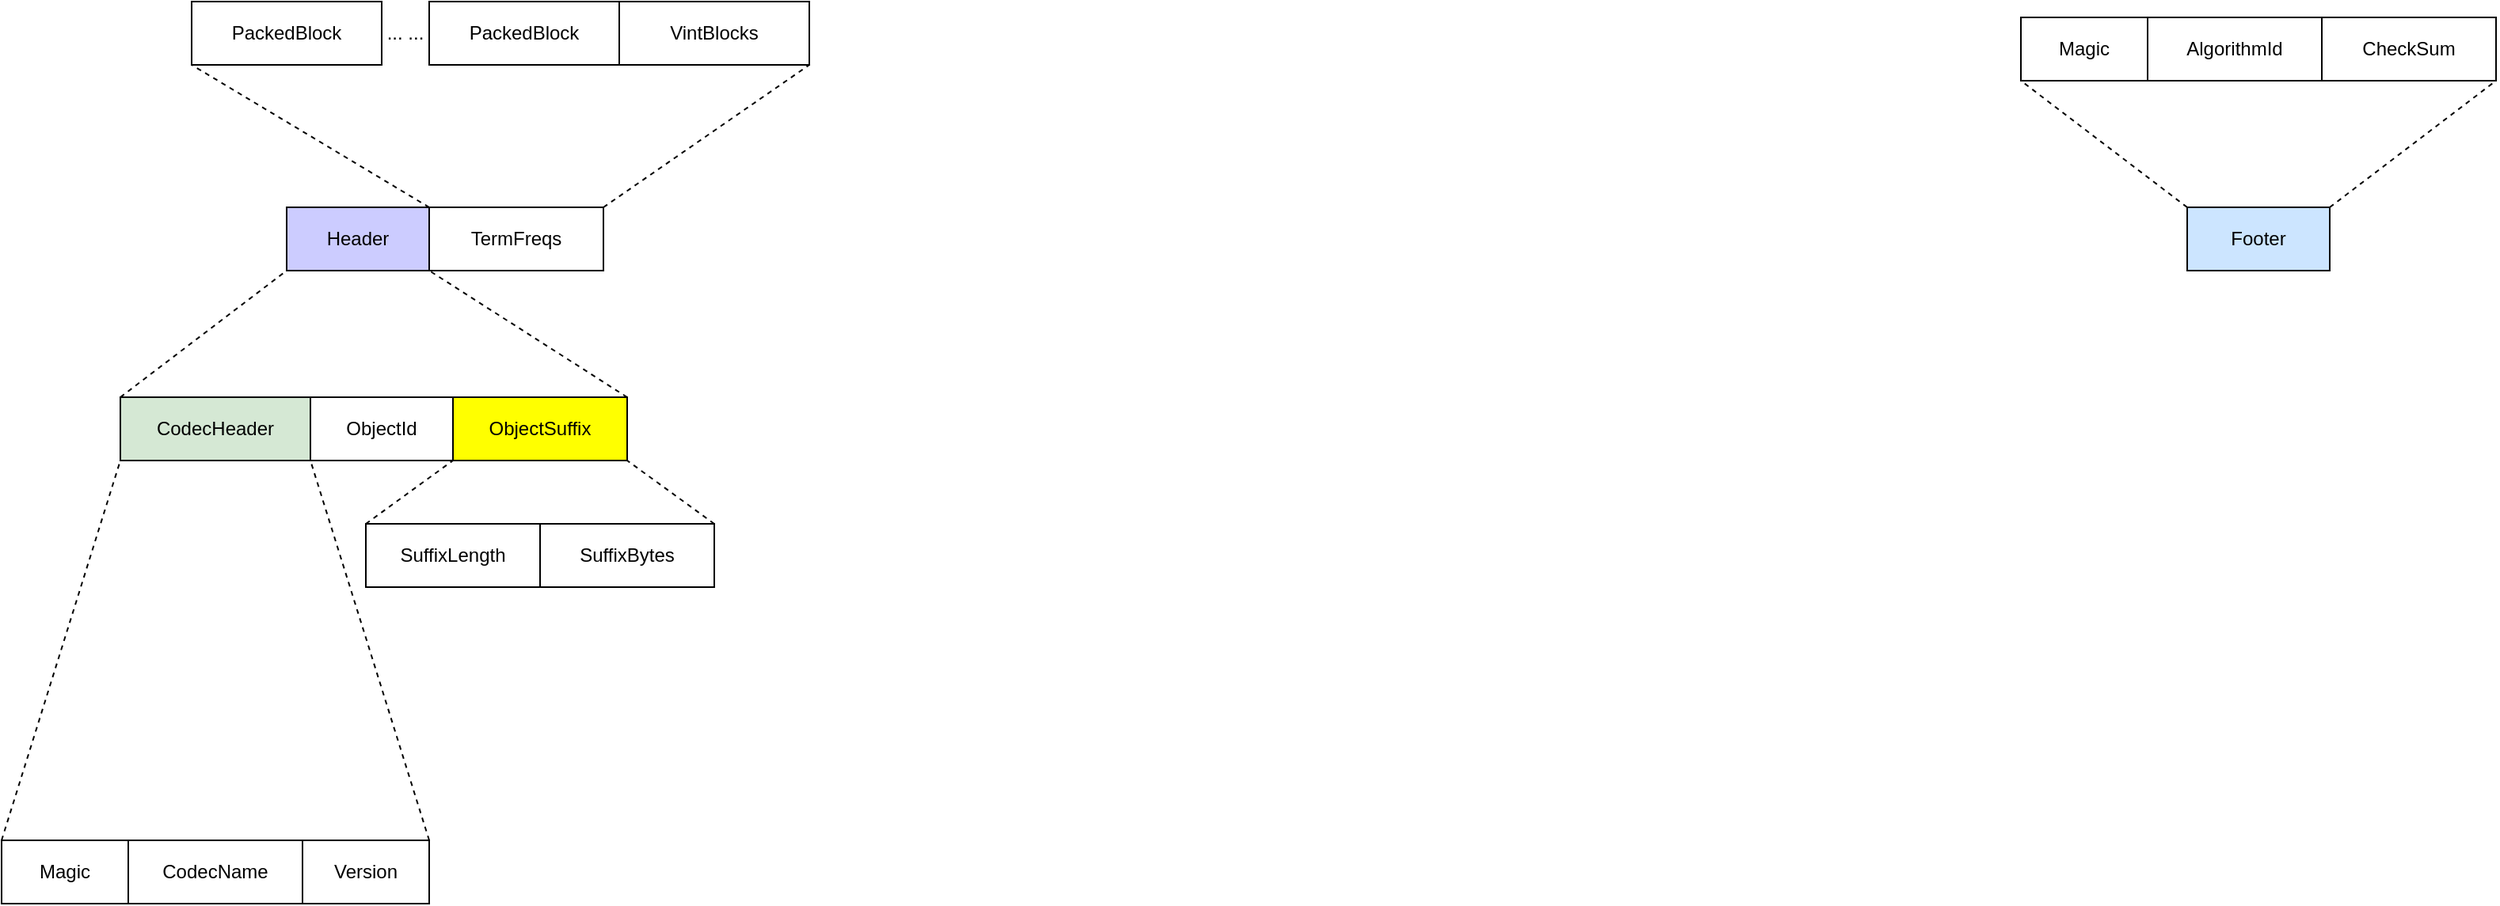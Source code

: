 <mxfile>
    <diagram id="tynNpEkkfoP8TlXZAxO5" name="Page-1">
        <mxGraphModel dx="1026" dy="843" grid="1" gridSize="10" guides="1" tooltips="1" connect="1" arrows="1" fold="1" page="1" pageScale="1" pageWidth="1169" pageHeight="827" math="0" shadow="0">
            <root>
                <mxCell id="0"/>
                <mxCell id="1" parent="0"/>
                <mxCell id="2" value="" style="group" parent="1" vertex="1" connectable="0">
                    <mxGeometry x="1645" y="180" width="300" height="160" as="geometry"/>
                </mxCell>
                <mxCell id="3" value="" style="group" parent="2" vertex="1" connectable="0">
                    <mxGeometry width="300" height="160" as="geometry"/>
                </mxCell>
                <mxCell id="4" value="Footer" style="rounded=0;whiteSpace=wrap;html=1;fillColor=#CCE5FF;" parent="3" vertex="1">
                    <mxGeometry x="105" y="120" width="90" height="40" as="geometry"/>
                </mxCell>
                <mxCell id="5" value="Magic" style="rounded=0;whiteSpace=wrap;html=1;" parent="3" vertex="1">
                    <mxGeometry width="80" height="40" as="geometry"/>
                </mxCell>
                <mxCell id="6" value="AlgorithmId" style="rounded=0;whiteSpace=wrap;html=1;" parent="3" vertex="1">
                    <mxGeometry x="80" width="110" height="40" as="geometry"/>
                </mxCell>
                <mxCell id="7" value="CheckSum" style="rounded=0;whiteSpace=wrap;html=1;" parent="3" vertex="1">
                    <mxGeometry x="190" width="110" height="40" as="geometry"/>
                </mxCell>
                <mxCell id="8" value="" style="endArrow=none;dashed=1;html=1;exitX=0;exitY=0;exitDx=0;exitDy=0;entryX=0;entryY=1;entryDx=0;entryDy=0;" parent="3" source="4" target="5" edge="1">
                    <mxGeometry width="50" height="50" relative="1" as="geometry">
                        <mxPoint x="125" y="70" as="sourcePoint"/>
                        <mxPoint x="175" y="20" as="targetPoint"/>
                    </mxGeometry>
                </mxCell>
                <mxCell id="9" value="" style="endArrow=none;dashed=1;html=1;exitX=1;exitY=0;exitDx=0;exitDy=0;entryX=1;entryY=1;entryDx=0;entryDy=0;" parent="3" source="4" target="7" edge="1">
                    <mxGeometry width="50" height="50" relative="1" as="geometry">
                        <mxPoint x="115" y="130" as="sourcePoint"/>
                        <mxPoint x="10" y="50" as="targetPoint"/>
                    </mxGeometry>
                </mxCell>
                <mxCell id="10" value="" style="group" parent="1" vertex="1" connectable="0">
                    <mxGeometry x="370" y="300" width="450" height="440" as="geometry"/>
                </mxCell>
                <mxCell id="11" value="Header" style="rounded=0;whiteSpace=wrap;html=1;fillColor=#CCCCFF;fontColor=#000000;" parent="10" vertex="1">
                    <mxGeometry x="180" width="90" height="40" as="geometry"/>
                </mxCell>
                <mxCell id="12" value="ObjectId" style="rounded=0;whiteSpace=wrap;html=1;" parent="10" vertex="1">
                    <mxGeometry x="195" y="120" width="90" height="40" as="geometry"/>
                </mxCell>
                <mxCell id="13" value="" style="endArrow=none;dashed=1;html=1;entryX=0;entryY=1;entryDx=0;entryDy=0;exitX=0;exitY=0;exitDx=0;exitDy=0;" parent="10" source="22" target="11" edge="1">
                    <mxGeometry width="50" height="50" relative="1" as="geometry">
                        <mxPoint x="10" y="510" as="sourcePoint"/>
                        <mxPoint x="85" y="290" as="targetPoint"/>
                    </mxGeometry>
                </mxCell>
                <mxCell id="14" value="" style="endArrow=none;dashed=1;html=1;entryX=1;entryY=1;entryDx=0;entryDy=0;exitX=1;exitY=0;exitDx=0;exitDy=0;" parent="10" source="16" target="11" edge="1">
                    <mxGeometry width="50" height="50" relative="1" as="geometry">
                        <mxPoint x="85" y="250" as="sourcePoint"/>
                        <mxPoint x="190" y="35" as="targetPoint"/>
                    </mxGeometry>
                </mxCell>
                <mxCell id="15" value="" style="group" parent="10" vertex="1" connectable="0">
                    <mxGeometry x="230" y="120" width="220" height="120" as="geometry"/>
                </mxCell>
                <mxCell id="16" value="ObjectSuffix" style="rounded=0;whiteSpace=wrap;html=1;fillColor=#FFFF00;fontColor=#000000;" parent="15" vertex="1">
                    <mxGeometry x="55" width="110" height="40" as="geometry"/>
                </mxCell>
                <mxCell id="17" value="SuffixLength" style="rounded=0;whiteSpace=wrap;html=1;" parent="15" vertex="1">
                    <mxGeometry y="80" width="110" height="40" as="geometry"/>
                </mxCell>
                <mxCell id="18" value="SuffixBytes" style="rounded=0;whiteSpace=wrap;html=1;" parent="15" vertex="1">
                    <mxGeometry x="110" y="80" width="110" height="40" as="geometry"/>
                </mxCell>
                <mxCell id="19" value="" style="endArrow=none;dashed=1;html=1;entryX=0;entryY=1;entryDx=0;entryDy=0;exitX=0;exitY=0;exitDx=0;exitDy=0;" parent="15" source="17" target="16" edge="1">
                    <mxGeometry width="50" height="50" relative="1" as="geometry">
                        <mxPoint x="110" y="190" as="sourcePoint"/>
                        <mxPoint x="160" y="140" as="targetPoint"/>
                    </mxGeometry>
                </mxCell>
                <mxCell id="20" value="" style="endArrow=none;dashed=1;html=1;entryX=1;entryY=1;entryDx=0;entryDy=0;exitX=1;exitY=0;exitDx=0;exitDy=0;" parent="15" source="18" target="16" edge="1">
                    <mxGeometry width="50" height="50" relative="1" as="geometry">
                        <mxPoint x="100" y="160" as="sourcePoint"/>
                        <mxPoint x="65" y="50" as="targetPoint"/>
                    </mxGeometry>
                </mxCell>
                <mxCell id="21" value="" style="group" parent="10" vertex="1" connectable="0">
                    <mxGeometry y="120" width="270" height="320" as="geometry"/>
                </mxCell>
                <mxCell id="22" value="CodecHeader" style="rounded=0;whiteSpace=wrap;html=1;fillColor=#d5e8d4;strokeColor=#000000;" parent="21" vertex="1">
                    <mxGeometry x="75" width="120" height="40" as="geometry"/>
                </mxCell>
                <mxCell id="23" value="Magic" style="rounded=0;whiteSpace=wrap;html=1;" parent="21" vertex="1">
                    <mxGeometry y="280" width="80" height="40" as="geometry"/>
                </mxCell>
                <mxCell id="24" value="CodecName" style="rounded=0;whiteSpace=wrap;html=1;" parent="21" vertex="1">
                    <mxGeometry x="80" y="280" width="110" height="40" as="geometry"/>
                </mxCell>
                <mxCell id="25" value="Version" style="rounded=0;whiteSpace=wrap;html=1;" parent="21" vertex="1">
                    <mxGeometry x="190" y="280" width="80" height="40" as="geometry"/>
                </mxCell>
                <mxCell id="26" value="" style="endArrow=none;dashed=1;html=1;entryX=0;entryY=1;entryDx=0;entryDy=0;exitX=0;exitY=0;exitDx=0;exitDy=0;" parent="21" source="23" target="22" edge="1">
                    <mxGeometry width="50" height="50" relative="1" as="geometry">
                        <mxPoint x="170" y="190" as="sourcePoint"/>
                        <mxPoint x="220" y="140" as="targetPoint"/>
                    </mxGeometry>
                </mxCell>
                <mxCell id="27" value="" style="endArrow=none;dashed=1;html=1;entryX=0;entryY=1;entryDx=0;entryDy=0;exitX=1;exitY=0;exitDx=0;exitDy=0;" parent="10" source="25" target="12" edge="1">
                    <mxGeometry width="50" height="50" relative="1" as="geometry">
                        <mxPoint x="340" y="510" as="sourcePoint"/>
                        <mxPoint x="415" y="290" as="targetPoint"/>
                    </mxGeometry>
                </mxCell>
                <mxCell id="28" value="TermFreqs" style="rounded=0;whiteSpace=wrap;html=1;" vertex="1" parent="10">
                    <mxGeometry x="270" width="110" height="40" as="geometry"/>
                </mxCell>
                <mxCell id="29" value="PackedBlock" style="rounded=0;whiteSpace=wrap;html=1;" vertex="1" parent="1">
                    <mxGeometry x="490" y="170" width="120" height="40" as="geometry"/>
                </mxCell>
                <mxCell id="30" value="PackedBlock" style="rounded=0;whiteSpace=wrap;html=1;" vertex="1" parent="1">
                    <mxGeometry x="640" y="170" width="120" height="40" as="geometry"/>
                </mxCell>
                <mxCell id="31" value="... ..." style="text;html=1;strokeColor=none;fillColor=none;align=center;verticalAlign=middle;whiteSpace=wrap;rounded=0;" vertex="1" parent="1">
                    <mxGeometry x="610" y="182.5" width="30" height="15" as="geometry"/>
                </mxCell>
                <mxCell id="32" value="VintBlocks" style="rounded=0;whiteSpace=wrap;html=1;" vertex="1" parent="1">
                    <mxGeometry x="760" y="170" width="120" height="40" as="geometry"/>
                </mxCell>
                <mxCell id="33" value="" style="endArrow=none;dashed=1;html=1;entryX=0;entryY=1;entryDx=0;entryDy=0;exitX=0;exitY=0;exitDx=0;exitDy=0;" edge="1" parent="1" source="28" target="29">
                    <mxGeometry width="50" height="50" relative="1" as="geometry">
                        <mxPoint x="680" y="300" as="sourcePoint"/>
                        <mxPoint x="730" y="250" as="targetPoint"/>
                    </mxGeometry>
                </mxCell>
                <mxCell id="34" value="" style="endArrow=none;dashed=1;html=1;entryX=1;entryY=1;entryDx=0;entryDy=0;exitX=1;exitY=0;exitDx=0;exitDy=0;" edge="1" parent="1" source="28" target="32">
                    <mxGeometry width="50" height="50" relative="1" as="geometry">
                        <mxPoint x="680" y="300" as="sourcePoint"/>
                        <mxPoint x="730" y="250" as="targetPoint"/>
                    </mxGeometry>
                </mxCell>
            </root>
        </mxGraphModel>
    </diagram>
</mxfile>